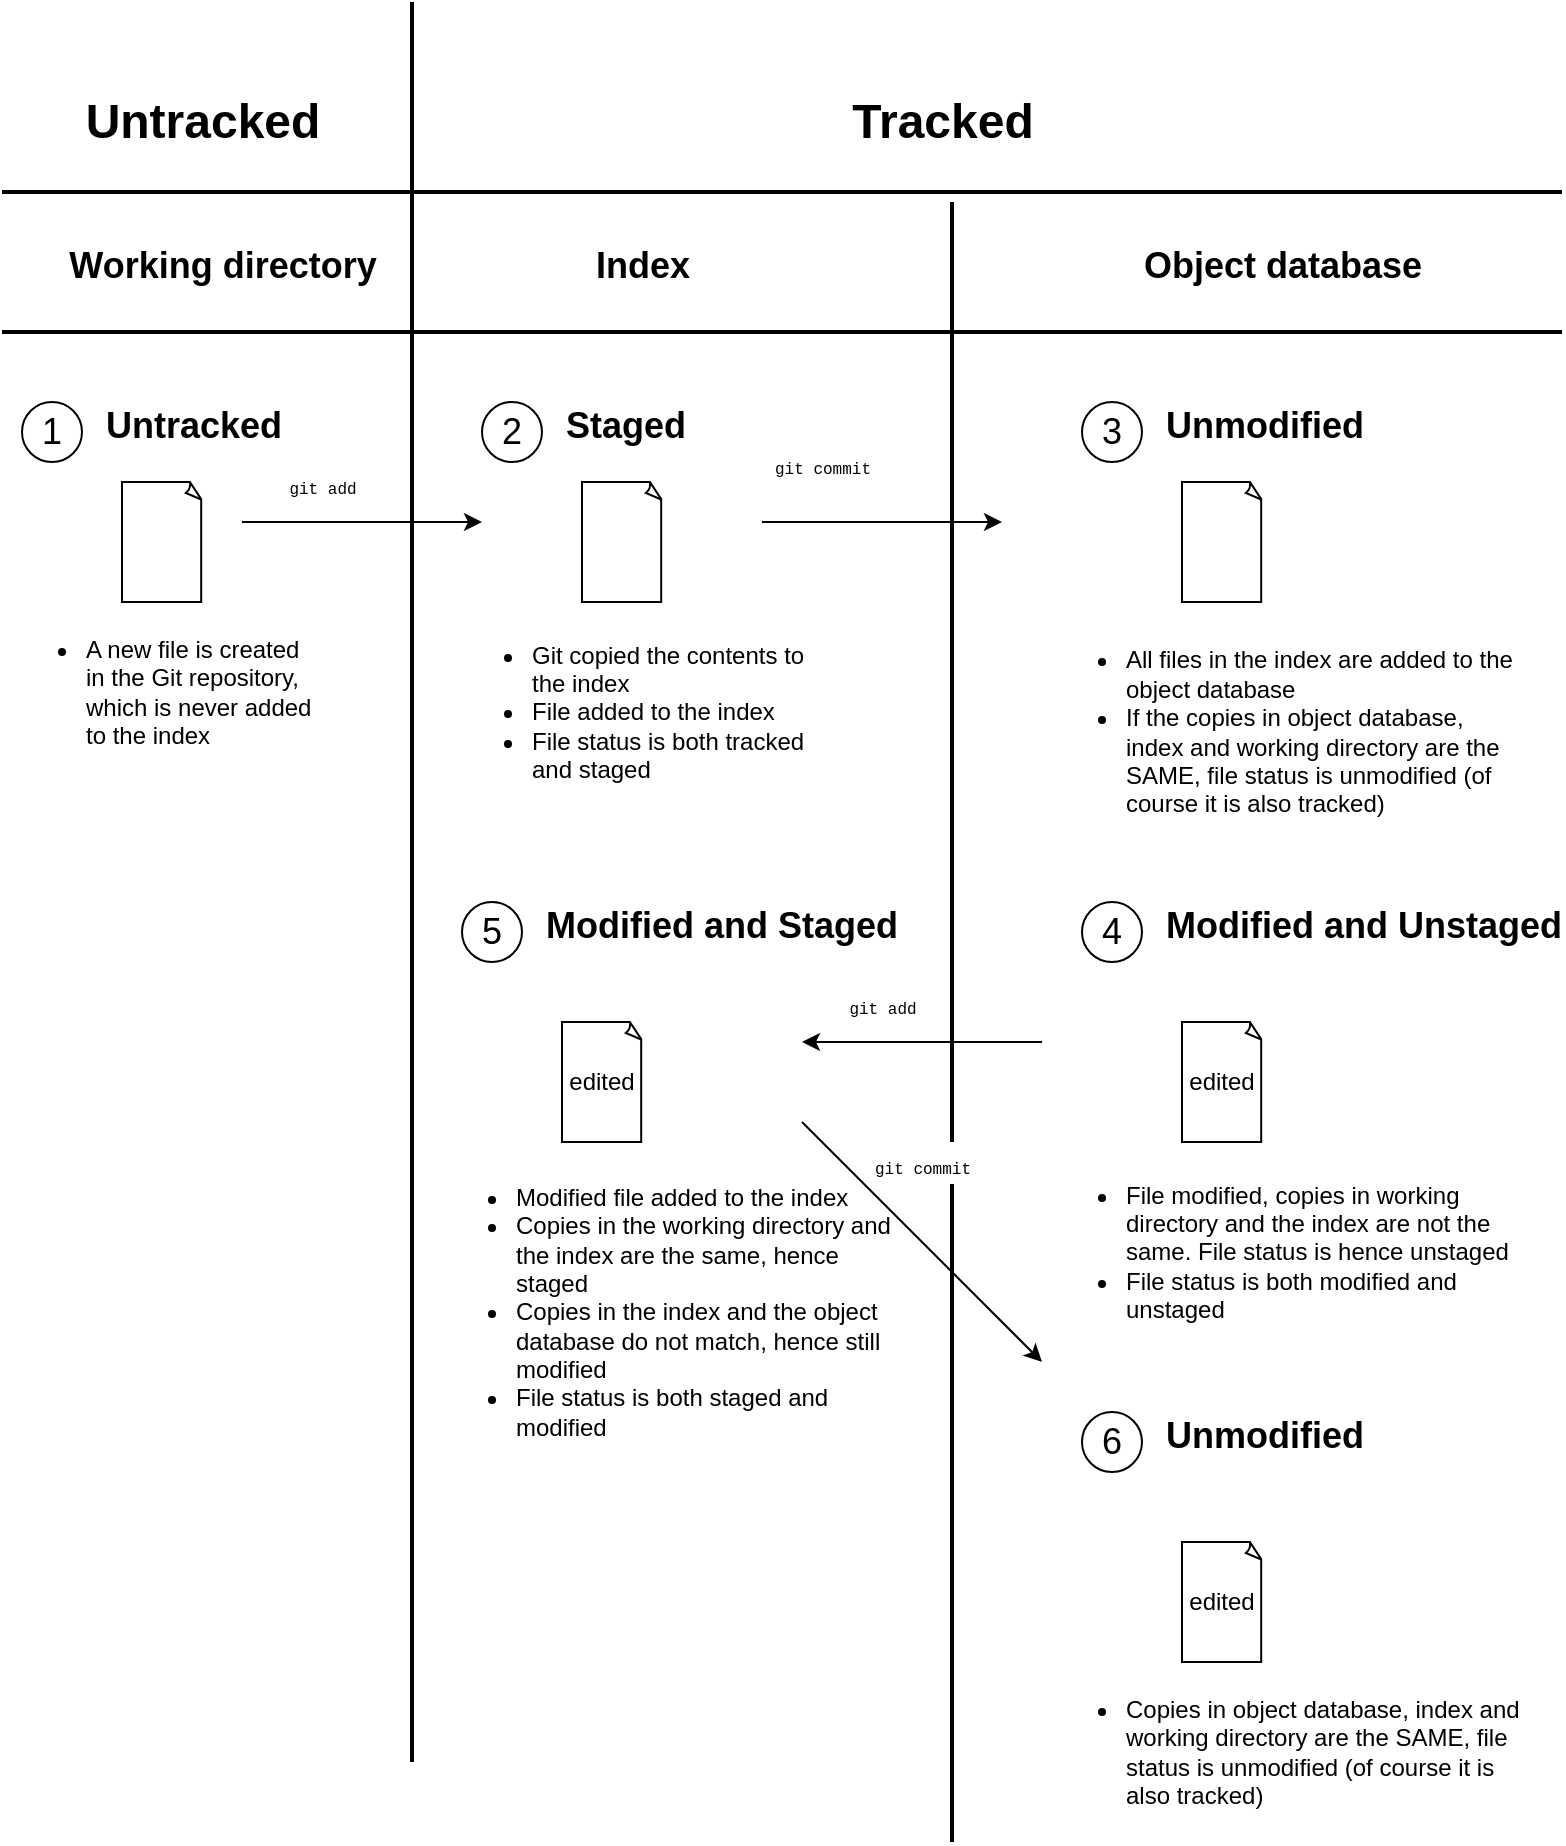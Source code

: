 <mxfile version="20.8.23" type="device"><diagram name="Page-1" id="ljW8FzGVpoI_DOIz1JBv"><mxGraphModel dx="594" dy="446" grid="1" gridSize="10" guides="1" tooltips="1" connect="1" arrows="1" fold="1" page="1" pageScale="1" pageWidth="850" pageHeight="1100" math="0" shadow="0"><root><mxCell id="0"/><mxCell id="1" parent="0"/><mxCell id="GnSN5lAy1gTAK2dEr0d5-4" value="" style="line;strokeWidth=2;html=1;" vertex="1" parent="1"><mxGeometry x="90" y="200" width="780" height="10" as="geometry"/></mxCell><mxCell id="GnSN5lAy1gTAK2dEr0d5-5" value="" style="line;strokeWidth=2;direction=south;html=1;" vertex="1" parent="1"><mxGeometry x="290" y="110" width="10" height="880" as="geometry"/></mxCell><mxCell id="GnSN5lAy1gTAK2dEr0d5-6" value="" style="line;strokeWidth=2;direction=south;html=1;" vertex="1" parent="1"><mxGeometry x="560" y="210" width="10" height="820" as="geometry"/></mxCell><mxCell id="GnSN5lAy1gTAK2dEr0d5-9" value="Untracked" style="text;strokeColor=none;fillColor=none;html=1;fontSize=24;fontStyle=1;verticalAlign=middle;align=center;" vertex="1" parent="1"><mxGeometry x="140" y="150" width="100" height="40" as="geometry"/></mxCell><mxCell id="GnSN5lAy1gTAK2dEr0d5-10" value="Tracked" style="text;strokeColor=none;fillColor=none;html=1;fontSize=24;fontStyle=1;verticalAlign=middle;align=center;" vertex="1" parent="1"><mxGeometry x="510" y="150" width="100" height="40" as="geometry"/></mxCell><mxCell id="GnSN5lAy1gTAK2dEr0d5-21" value="&lt;font style=&quot;font-size: 8px;&quot; face=&quot;Courier New&quot;&gt;git add&lt;/font&gt;" style="endArrow=classic;html=1;rounded=0;fontSize=18;align=center;" edge="1" parent="1"><mxGeometry x="-0.333" y="20" width="50" height="50" relative="1" as="geometry"><mxPoint x="210" y="370" as="sourcePoint"/><mxPoint x="330" y="370" as="targetPoint"/><Array as="points"/><mxPoint as="offset"/></mxGeometry></mxCell><mxCell id="GnSN5lAy1gTAK2dEr0d5-25" value="&lt;font style=&quot;font-size: 8px;&quot; face=&quot;Courier New&quot;&gt;git commit&lt;/font&gt;" style="endArrow=classic;html=1;rounded=0;fontSize=18;align=center;" edge="1" parent="1"><mxGeometry x="-0.5" y="30" width="50" height="50" relative="1" as="geometry"><mxPoint x="470" y="370" as="sourcePoint"/><mxPoint x="590" y="370" as="targetPoint"/><Array as="points"/><mxPoint as="offset"/></mxGeometry></mxCell><mxCell id="GnSN5lAy1gTAK2dEr0d5-27" value="" style="line;strokeWidth=2;html=1;" vertex="1" parent="1"><mxGeometry x="90" y="270" width="780" height="10" as="geometry"/></mxCell><mxCell id="GnSN5lAy1gTAK2dEr0d5-28" value="&lt;font style=&quot;font-size: 18px;&quot;&gt;Working directory&lt;/font&gt;" style="text;strokeColor=none;fillColor=none;html=1;fontSize=24;fontStyle=1;verticalAlign=middle;align=center;" vertex="1" parent="1"><mxGeometry x="150" y="220" width="100" height="40" as="geometry"/></mxCell><mxCell id="GnSN5lAy1gTAK2dEr0d5-29" value="&lt;font style=&quot;font-size: 18px;&quot;&gt;Index&lt;/font&gt;" style="text;strokeColor=none;fillColor=none;html=1;fontSize=24;fontStyle=1;verticalAlign=middle;align=center;" vertex="1" parent="1"><mxGeometry x="360" y="220" width="100" height="40" as="geometry"/></mxCell><mxCell id="GnSN5lAy1gTAK2dEr0d5-31" value="&lt;font size=&quot;4&quot;&gt;Object database&lt;/font&gt;" style="text;strokeColor=none;fillColor=none;html=1;fontSize=24;fontStyle=1;verticalAlign=middle;align=center;" vertex="1" parent="1"><mxGeometry x="680" y="220" width="100" height="40" as="geometry"/></mxCell><mxCell id="GnSN5lAy1gTAK2dEr0d5-68" value="" style="group;flipH=1;" vertex="1" connectable="0" parent="1"><mxGeometry x="90" y="300" width="160" height="180" as="geometry"/></mxCell><mxCell id="GnSN5lAy1gTAK2dEr0d5-1" value="" style="whiteSpace=wrap;html=1;shape=mxgraph.basic.document" vertex="1" parent="GnSN5lAy1gTAK2dEr0d5-68"><mxGeometry x="60" y="50" width="40" height="60" as="geometry"/></mxCell><mxCell id="GnSN5lAy1gTAK2dEr0d5-49" value="" style="group" vertex="1" connectable="0" parent="GnSN5lAy1gTAK2dEr0d5-68"><mxGeometry x="10" width="140" height="40" as="geometry"/></mxCell><mxCell id="GnSN5lAy1gTAK2dEr0d5-19" value="1" style="ellipse;whiteSpace=wrap;html=1;aspect=fixed;fontSize=18;flipH=1;" vertex="1" parent="GnSN5lAy1gTAK2dEr0d5-49"><mxGeometry y="10" width="30" height="30" as="geometry"/></mxCell><mxCell id="GnSN5lAy1gTAK2dEr0d5-44" value="&lt;font style=&quot;font-size: 18px;&quot;&gt;Untracked&lt;/font&gt;" style="text;strokeColor=none;fillColor=none;html=1;fontSize=24;fontStyle=1;verticalAlign=middle;align=left;flipH=1;" vertex="1" parent="GnSN5lAy1gTAK2dEr0d5-49"><mxGeometry x="40" width="100" height="40" as="geometry"/></mxCell><mxCell id="GnSN5lAy1gTAK2dEr0d5-14" value="&lt;ul&gt;&lt;li&gt;A new file is created in the Git repository, which is never added to the index&lt;br&gt;&lt;/li&gt;&lt;/ul&gt;" style="text;html=1;strokeColor=none;fillColor=none;align=left;verticalAlign=middle;whiteSpace=wrap;rounded=0;" vertex="1" parent="GnSN5lAy1gTAK2dEr0d5-68"><mxGeometry y="140" width="160" height="30" as="geometry"/></mxCell><mxCell id="GnSN5lAy1gTAK2dEr0d5-69" value="" style="group;flipH=1;" vertex="1" connectable="0" parent="1"><mxGeometry x="305" y="300" width="205" height="203" as="geometry"/></mxCell><mxCell id="GnSN5lAy1gTAK2dEr0d5-15" value="" style="whiteSpace=wrap;html=1;shape=mxgraph.basic.document" vertex="1" parent="GnSN5lAy1gTAK2dEr0d5-69"><mxGeometry x="75" y="50" width="40" height="60" as="geometry"/></mxCell><mxCell id="GnSN5lAy1gTAK2dEr0d5-17" value="&lt;ul&gt;&lt;li&gt;Git copied the contents to the index&lt;/li&gt;&lt;li&gt;File added to the index&lt;/li&gt;&lt;li&gt;File status is both tracked and staged&lt;br&gt;&lt;/li&gt;&lt;/ul&gt;" style="text;html=1;strokeColor=none;fillColor=none;align=left;verticalAlign=middle;whiteSpace=wrap;rounded=0;" vertex="1" parent="GnSN5lAy1gTAK2dEr0d5-69"><mxGeometry x="7.5" y="150" width="190" height="30" as="geometry"/></mxCell><mxCell id="GnSN5lAy1gTAK2dEr0d5-53" value="" style="group" vertex="1" connectable="0" parent="GnSN5lAy1gTAK2dEr0d5-69"><mxGeometry x="25" width="140" height="40" as="geometry"/></mxCell><mxCell id="GnSN5lAy1gTAK2dEr0d5-54" value="2" style="ellipse;whiteSpace=wrap;html=1;aspect=fixed;fontSize=18;flipH=1;" vertex="1" parent="GnSN5lAy1gTAK2dEr0d5-53"><mxGeometry y="10" width="30" height="30" as="geometry"/></mxCell><mxCell id="GnSN5lAy1gTAK2dEr0d5-55" value="&lt;font style=&quot;font-size: 18px;&quot;&gt;Staged&lt;/font&gt;" style="text;strokeColor=none;fillColor=none;html=1;fontSize=24;fontStyle=1;verticalAlign=middle;align=left;flipH=1;" vertex="1" parent="GnSN5lAy1gTAK2dEr0d5-53"><mxGeometry x="40" width="100" height="40" as="geometry"/></mxCell><mxCell id="GnSN5lAy1gTAK2dEr0d5-70" value="" style="group;flipH=1;" vertex="1" connectable="0" parent="1"><mxGeometry x="580" y="300" width="240" height="210" as="geometry"/></mxCell><mxCell id="GnSN5lAy1gTAK2dEr0d5-16" value="" style="whiteSpace=wrap;html=1;shape=mxgraph.basic.document" vertex="1" parent="GnSN5lAy1gTAK2dEr0d5-70"><mxGeometry x="100" y="50" width="40" height="60" as="geometry"/></mxCell><mxCell id="GnSN5lAy1gTAK2dEr0d5-26" value="&lt;ul&gt;&lt;li&gt;All files in the index are added to the object database&lt;br&gt;&lt;/li&gt;&lt;li&gt;If the copies in object database, index and working directory are the SAME, file status is unmodified (of course it is also tracked)&lt;/li&gt;&lt;/ul&gt;" style="text;html=1;strokeColor=none;fillColor=none;align=left;verticalAlign=middle;whiteSpace=wrap;rounded=0;" vertex="1" parent="GnSN5lAy1gTAK2dEr0d5-70"><mxGeometry x="30" y="160" width="240" height="30" as="geometry"/></mxCell><mxCell id="GnSN5lAy1gTAK2dEr0d5-56" value="" style="group" vertex="1" connectable="0" parent="GnSN5lAy1gTAK2dEr0d5-70"><mxGeometry x="50" width="140" height="40" as="geometry"/></mxCell><mxCell id="GnSN5lAy1gTAK2dEr0d5-57" value="3" style="ellipse;whiteSpace=wrap;html=1;aspect=fixed;fontSize=18;flipH=1;" vertex="1" parent="GnSN5lAy1gTAK2dEr0d5-56"><mxGeometry y="10" width="30" height="30" as="geometry"/></mxCell><mxCell id="GnSN5lAy1gTAK2dEr0d5-58" value="&lt;font style=&quot;font-size: 18px;&quot;&gt;Unmodified&lt;/font&gt;" style="text;strokeColor=none;fillColor=none;html=1;fontSize=24;fontStyle=1;verticalAlign=middle;align=left;flipH=1;" vertex="1" parent="GnSN5lAy1gTAK2dEr0d5-56"><mxGeometry x="40" width="100" height="40" as="geometry"/></mxCell><mxCell id="GnSN5lAy1gTAK2dEr0d5-71" value="" style="group" vertex="1" connectable="0" parent="1"><mxGeometry x="270" y="550" width="240" height="220" as="geometry"/></mxCell><mxCell id="GnSN5lAy1gTAK2dEr0d5-40" value="edited" style="whiteSpace=wrap;html=1;shape=mxgraph.basic.document" vertex="1" parent="GnSN5lAy1gTAK2dEr0d5-71"><mxGeometry x="100" y="70" width="40" height="60" as="geometry"/></mxCell><mxCell id="GnSN5lAy1gTAK2dEr0d5-43" value="&lt;ul&gt;&lt;li&gt;Modified file added to the index&lt;/li&gt;&lt;li&gt;Copies in the working directory and the index are the same, hence staged&lt;/li&gt;&lt;li&gt;Copies in the index and the object database do not match, hence still modified&lt;/li&gt;&lt;li&gt;File status is both staged and modified&lt;/li&gt;&lt;/ul&gt;" style="text;html=1;strokeColor=none;fillColor=none;align=left;verticalAlign=middle;whiteSpace=wrap;rounded=0;" vertex="1" parent="GnSN5lAy1gTAK2dEr0d5-71"><mxGeometry x="35" y="200" width="240" height="30" as="geometry"/></mxCell><mxCell id="GnSN5lAy1gTAK2dEr0d5-62" value="" style="group" vertex="1" connectable="0" parent="GnSN5lAy1gTAK2dEr0d5-71"><mxGeometry x="50" width="140" height="40" as="geometry"/></mxCell><mxCell id="GnSN5lAy1gTAK2dEr0d5-63" value="5" style="ellipse;whiteSpace=wrap;html=1;aspect=fixed;fontSize=18;flipH=1;" vertex="1" parent="GnSN5lAy1gTAK2dEr0d5-62"><mxGeometry y="10" width="30" height="30" as="geometry"/></mxCell><mxCell id="GnSN5lAy1gTAK2dEr0d5-64" value="&lt;font style=&quot;font-size: 18px;&quot;&gt;Modified and Staged&lt;/font&gt;" style="text;strokeColor=none;fillColor=none;html=1;fontSize=24;fontStyle=1;verticalAlign=middle;align=left;flipH=1;" vertex="1" parent="GnSN5lAy1gTAK2dEr0d5-62"><mxGeometry x="40" width="100" height="40" as="geometry"/></mxCell><mxCell id="GnSN5lAy1gTAK2dEr0d5-75" value="&lt;font style=&quot;font-size: 8px;&quot; face=&quot;Courier New&quot;&gt;git commit&lt;/font&gt;" style="endArrow=classic;html=1;rounded=0;fontSize=18;align=center;" edge="1" parent="GnSN5lAy1gTAK2dEr0d5-71"><mxGeometry x="-0.333" y="28" width="50" height="50" relative="1" as="geometry"><mxPoint x="220" y="120.0" as="sourcePoint"/><mxPoint x="340" y="240" as="targetPoint"/><Array as="points"/><mxPoint as="offset"/></mxGeometry></mxCell><mxCell id="GnSN5lAy1gTAK2dEr0d5-72" value="" style="group" vertex="1" connectable="0" parent="1"><mxGeometry x="580" y="550" width="240" height="190" as="geometry"/></mxCell><mxCell id="GnSN5lAy1gTAK2dEr0d5-34" value="edited" style="whiteSpace=wrap;html=1;shape=mxgraph.basic.document" vertex="1" parent="GnSN5lAy1gTAK2dEr0d5-72"><mxGeometry x="100" y="70" width="40" height="60" as="geometry"/></mxCell><mxCell id="GnSN5lAy1gTAK2dEr0d5-59" value="" style="group" vertex="1" connectable="0" parent="GnSN5lAy1gTAK2dEr0d5-72"><mxGeometry x="50" width="140" height="40" as="geometry"/></mxCell><mxCell id="GnSN5lAy1gTAK2dEr0d5-60" value="4" style="ellipse;whiteSpace=wrap;html=1;aspect=fixed;fontSize=18;flipH=1;" vertex="1" parent="GnSN5lAy1gTAK2dEr0d5-59"><mxGeometry y="10" width="30" height="30" as="geometry"/></mxCell><mxCell id="GnSN5lAy1gTAK2dEr0d5-61" value="&lt;font style=&quot;font-size: 18px;&quot;&gt;Modified and Unstaged&lt;/font&gt;" style="text;strokeColor=none;fillColor=none;html=1;fontSize=24;fontStyle=1;verticalAlign=middle;align=left;flipH=1;" vertex="1" parent="GnSN5lAy1gTAK2dEr0d5-59"><mxGeometry x="40" width="100" height="40" as="geometry"/></mxCell><mxCell id="GnSN5lAy1gTAK2dEr0d5-74" value="&lt;font style=&quot;font-size: 8px;&quot; face=&quot;Courier New&quot;&gt;git add&lt;/font&gt;" style="endArrow=classic;html=1;rounded=0;fontSize=18;align=center;" edge="1" parent="GnSN5lAy1gTAK2dEr0d5-72"><mxGeometry x="0.333" y="-20" width="50" height="50" relative="1" as="geometry"><mxPoint x="30" y="80" as="sourcePoint"/><mxPoint x="-90" y="80" as="targetPoint"/><Array as="points"/><mxPoint as="offset"/></mxGeometry></mxCell><mxCell id="GnSN5lAy1gTAK2dEr0d5-73" value="" style="group" vertex="1" connectable="0" parent="1"><mxGeometry x="580" y="805" width="240" height="225" as="geometry"/></mxCell><mxCell id="GnSN5lAy1gTAK2dEr0d5-45" value="edited" style="whiteSpace=wrap;html=1;shape=mxgraph.basic.document" vertex="1" parent="GnSN5lAy1gTAK2dEr0d5-73"><mxGeometry x="100" y="75" width="40" height="60" as="geometry"/></mxCell><mxCell id="GnSN5lAy1gTAK2dEr0d5-48" value="&lt;ul&gt;&lt;li&gt;Copies in object database, index and working directory are the SAME, file status is unmodified (of course it is also tracked)&lt;br&gt;&lt;/li&gt;&lt;/ul&gt;" style="text;html=1;strokeColor=none;fillColor=none;align=left;verticalAlign=middle;whiteSpace=wrap;rounded=0;" vertex="1" parent="GnSN5lAy1gTAK2dEr0d5-73"><mxGeometry x="30" y="165" width="240" height="30" as="geometry"/></mxCell><mxCell id="GnSN5lAy1gTAK2dEr0d5-65" value="" style="group" vertex="1" connectable="0" parent="GnSN5lAy1gTAK2dEr0d5-73"><mxGeometry x="50" width="140" height="40" as="geometry"/></mxCell><mxCell id="GnSN5lAy1gTAK2dEr0d5-66" value="6" style="ellipse;whiteSpace=wrap;html=1;aspect=fixed;fontSize=18;flipH=1;" vertex="1" parent="GnSN5lAy1gTAK2dEr0d5-65"><mxGeometry y="10" width="30" height="30" as="geometry"/></mxCell><mxCell id="GnSN5lAy1gTAK2dEr0d5-67" value="&lt;font style=&quot;font-size: 18px;&quot;&gt;Unmodified&lt;/font&gt;" style="text;strokeColor=none;fillColor=none;html=1;fontSize=24;fontStyle=1;verticalAlign=middle;align=left;flipH=1;" vertex="1" parent="GnSN5lAy1gTAK2dEr0d5-65"><mxGeometry x="40" width="100" height="40" as="geometry"/></mxCell><mxCell id="GnSN5lAy1gTAK2dEr0d5-37" value="&lt;ul&gt;&lt;li&gt;File modified, copies in working directory and the index are not the same. File status is hence unstaged&lt;/li&gt;&lt;li&gt;File status is both modified and unstaged&lt;/li&gt;&lt;/ul&gt;" style="text;html=1;strokeColor=none;fillColor=none;align=left;verticalAlign=middle;whiteSpace=wrap;rounded=0;" vertex="1" parent="1"><mxGeometry x="610" y="720" width="240" height="30" as="geometry"/></mxCell></root></mxGraphModel></diagram></mxfile>